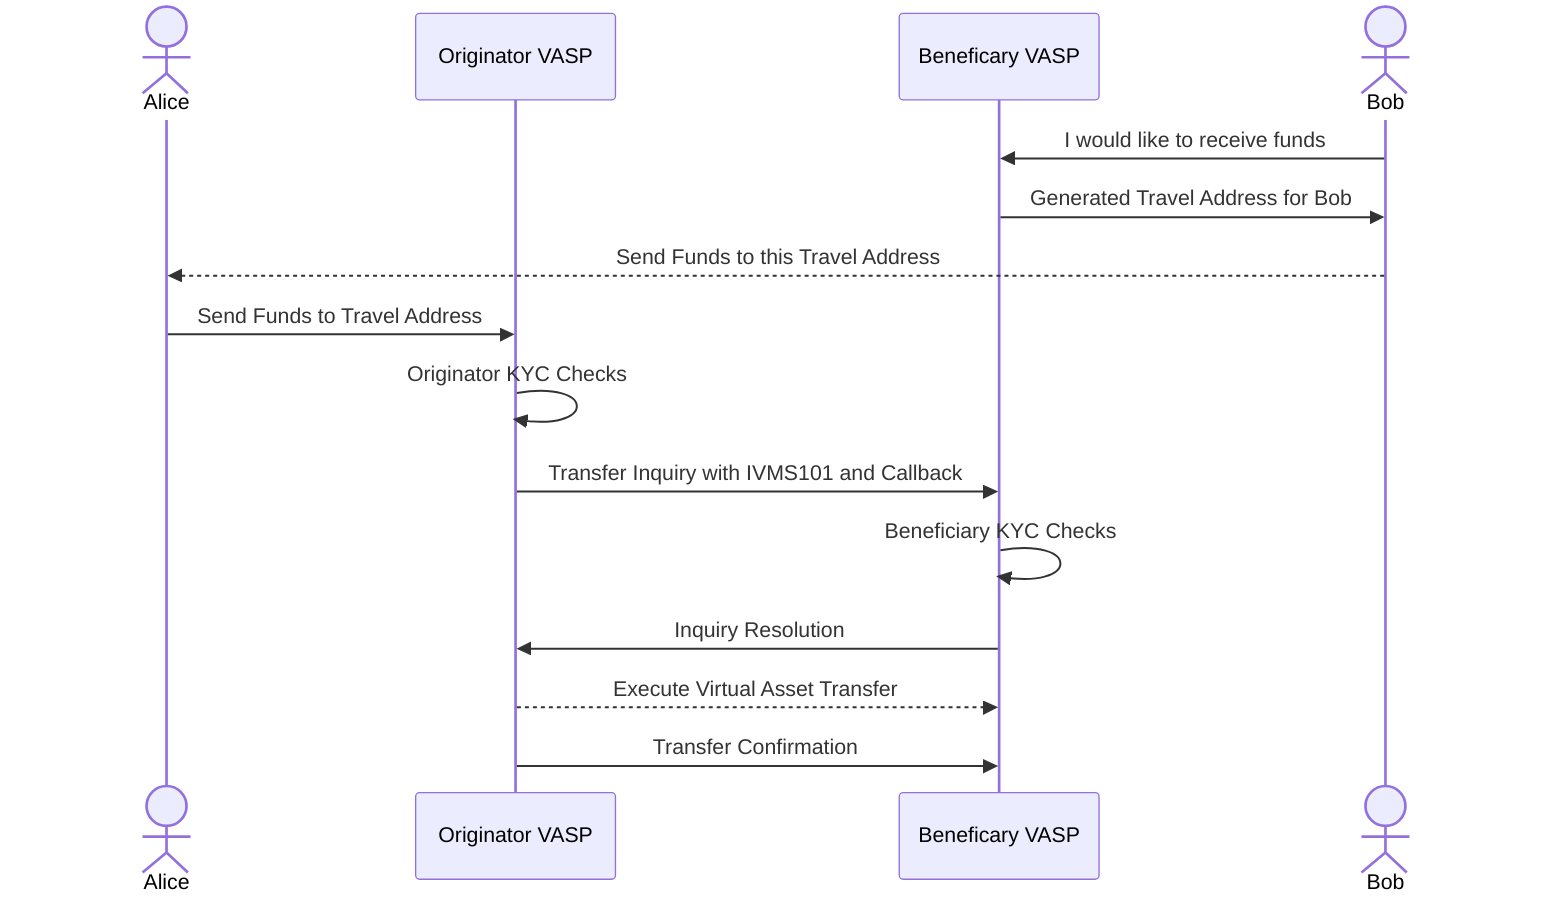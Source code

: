 sequenceDiagram
    actor Alice
    participant Originator as Originator VASP
    participant Beneficary as Beneficary VASP
    actor Bob

    Bob->>Beneficary: I would like to receive funds
    Beneficary->>Bob: Generated Travel Address for Bob

    Bob-->>Alice: Send Funds to this Travel Address

    Alice->>Originator: Send Funds to Travel Address

    Originator->>Originator: Originator KYC Checks

    Originator->>Beneficary: Transfer Inquiry with IVMS101 and Callback

    Beneficary->>Beneficary: Beneficiary KYC Checks

    Beneficary->>Originator: Inquiry Resolution

    Originator-->> Beneficary: Execute Virtual Asset Transfer
    Originator->> Beneficary: Transfer Confirmation